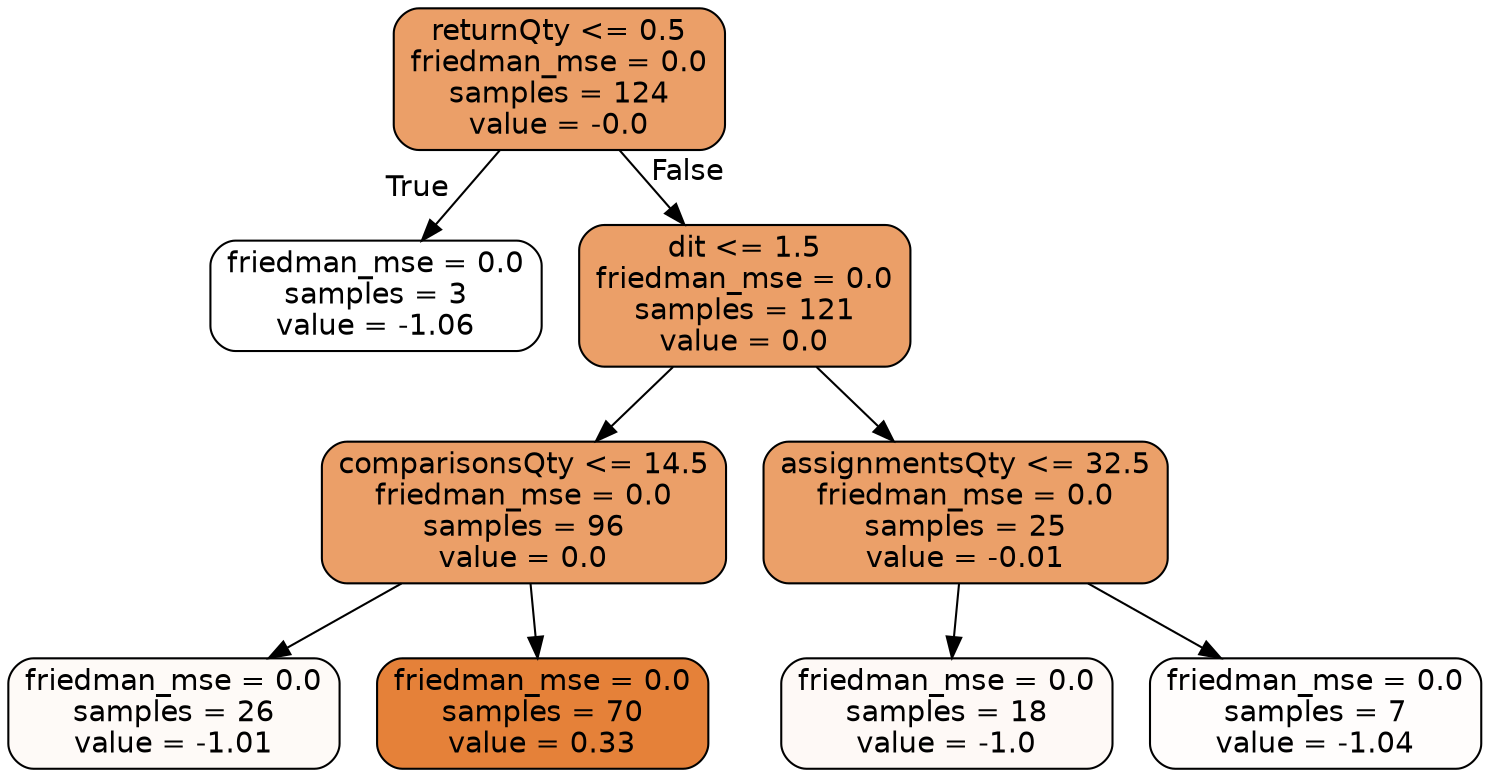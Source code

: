 digraph Tree {
node [shape=box, style="filled, rounded", color="black", fontname="helvetica"] ;
edge [fontname="helvetica"] ;
0 [label="returnQty <= 0.5\nfriedman_mse = 0.0\nsamples = 124\nvalue = -0.0", fillcolor="#eb9f68"] ;
1 [label="friedman_mse = 0.0\nsamples = 3\nvalue = -1.06", fillcolor="#ffffff"] ;
0 -> 1 [labeldistance=2.5, labelangle=45, headlabel="True"] ;
2 [label="dit <= 1.5\nfriedman_mse = 0.0\nsamples = 121\nvalue = 0.0", fillcolor="#eb9f68"] ;
0 -> 2 [labeldistance=2.5, labelangle=-45, headlabel="False"] ;
3 [label="comparisonsQty <= 14.5\nfriedman_mse = 0.0\nsamples = 96\nvalue = 0.0", fillcolor="#eb9f68"] ;
2 -> 3 ;
5 [label="friedman_mse = 0.0\nsamples = 26\nvalue = -1.01", fillcolor="#fefaf7"] ;
3 -> 5 ;
6 [label="friedman_mse = 0.0\nsamples = 70\nvalue = 0.33", fillcolor="#e58139"] ;
3 -> 6 ;
4 [label="assignmentsQty <= 32.5\nfriedman_mse = 0.0\nsamples = 25\nvalue = -0.01", fillcolor="#eba069"] ;
2 -> 4 ;
7 [label="friedman_mse = 0.0\nsamples = 18\nvalue = -1.0", fillcolor="#fef9f6"] ;
4 -> 7 ;
8 [label="friedman_mse = 0.0\nsamples = 7\nvalue = -1.04", fillcolor="#fffdfc"] ;
4 -> 8 ;
}